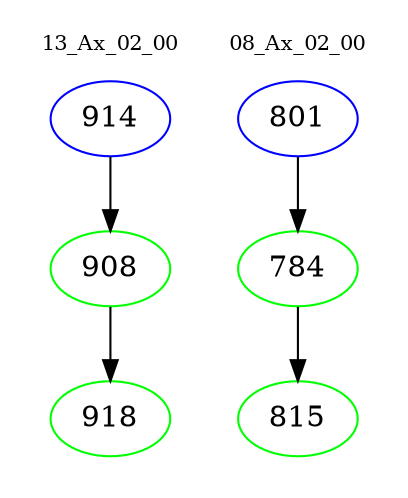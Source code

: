 digraph{
subgraph cluster_0 {
color = white
label = "13_Ax_02_00";
fontsize=10;
T0_914 [label="914", color="blue"]
T0_914 -> T0_908 [color="black"]
T0_908 [label="908", color="green"]
T0_908 -> T0_918 [color="black"]
T0_918 [label="918", color="green"]
}
subgraph cluster_1 {
color = white
label = "08_Ax_02_00";
fontsize=10;
T1_801 [label="801", color="blue"]
T1_801 -> T1_784 [color="black"]
T1_784 [label="784", color="green"]
T1_784 -> T1_815 [color="black"]
T1_815 [label="815", color="green"]
}
}
